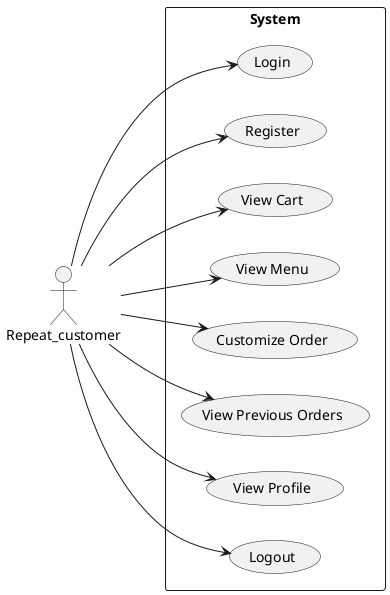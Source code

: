@startuml repeat_customer
left to right direction
actor Repeat_customer
rectangle "System" as system {
  (Login)
  (Register)
  (View Cart)
  (View Menu)
  (Customize Order)
  (View Previous Orders)
  (View Profile)
  (Logout)
}
Repeat_customer --> (Login)
Repeat_customer --> (Register)
Repeat_customer --> (View Cart)
Repeat_customer --> (View Menu)
Repeat_customer --> (Customize Order)
Repeat_customer --> (View Previous Orders)
Repeat_customer --> (View Profile)
Repeat_customer --> (Logout)
@enduml
